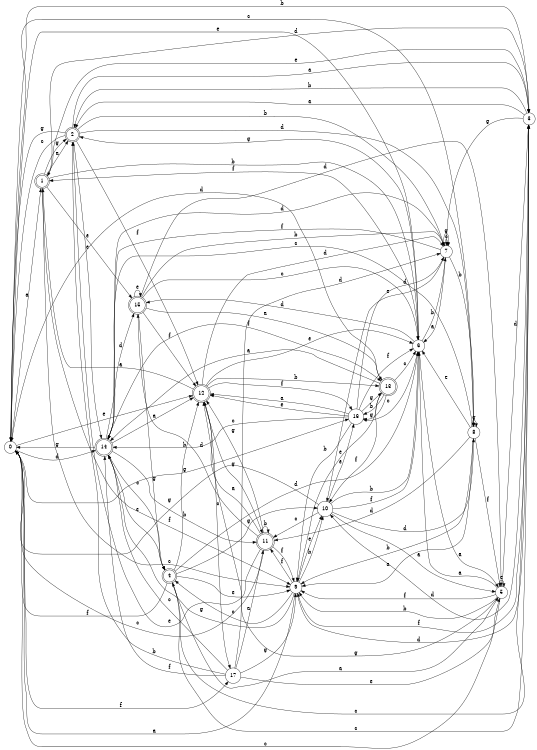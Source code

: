 digraph n15_1 {
__start0 [label="" shape="none"];

rankdir=LR;
size="8,5";

s0 [style="filled", color="black", fillcolor="white" shape="circle", label="0"];
s1 [style="rounded,filled", color="black", fillcolor="white" shape="doublecircle", label="1"];
s2 [style="rounded,filled", color="black", fillcolor="white" shape="doublecircle", label="2"];
s3 [style="filled", color="black", fillcolor="white" shape="circle", label="3"];
s4 [style="rounded,filled", color="black", fillcolor="white" shape="doublecircle", label="4"];
s5 [style="filled", color="black", fillcolor="white" shape="circle", label="5"];
s6 [style="filled", color="black", fillcolor="white" shape="circle", label="6"];
s7 [style="filled", color="black", fillcolor="white" shape="circle", label="7"];
s8 [style="filled", color="black", fillcolor="white" shape="circle", label="8"];
s9 [style="filled", color="black", fillcolor="white" shape="circle", label="9"];
s10 [style="filled", color="black", fillcolor="white" shape="circle", label="10"];
s11 [style="rounded,filled", color="black", fillcolor="white" shape="doublecircle", label="11"];
s12 [style="rounded,filled", color="black", fillcolor="white" shape="doublecircle", label="12"];
s13 [style="rounded,filled", color="black", fillcolor="white" shape="doublecircle", label="13"];
s14 [style="rounded,filled", color="black", fillcolor="white" shape="doublecircle", label="14"];
s15 [style="rounded,filled", color="black", fillcolor="white" shape="doublecircle", label="15"];
s16 [style="filled", color="black", fillcolor="white" shape="circle", label="16"];
s17 [style="filled", color="black", fillcolor="white" shape="circle", label="17"];
s0 -> s1 [label="a"];
s0 -> s3 [label="b"];
s0 -> s8 [label="c"];
s0 -> s14 [label="d"];
s0 -> s12 [label="e"];
s0 -> s17 [label="f"];
s0 -> s16 [label="g"];
s1 -> s2 [label="a"];
s1 -> s6 [label="b"];
s1 -> s9 [label="c"];
s1 -> s3 [label="d"];
s1 -> s15 [label="e"];
s1 -> s9 [label="f"];
s1 -> s2 [label="g"];
s2 -> s3 [label="a"];
s2 -> s7 [label="b"];
s2 -> s0 [label="c"];
s2 -> s8 [label="d"];
s2 -> s14 [label="e"];
s2 -> s12 [label="f"];
s2 -> s0 [label="g"];
s3 -> s2 [label="a"];
s3 -> s2 [label="b"];
s3 -> s4 [label="c"];
s3 -> s10 [label="d"];
s3 -> s1 [label="e"];
s3 -> s9 [label="f"];
s3 -> s7 [label="g"];
s4 -> s5 [label="a"];
s4 -> s12 [label="b"];
s4 -> s3 [label="c"];
s4 -> s6 [label="d"];
s4 -> s9 [label="e"];
s4 -> s0 [label="f"];
s4 -> s10 [label="g"];
s5 -> s6 [label="a"];
s5 -> s9 [label="b"];
s5 -> s0 [label="c"];
s5 -> s3 [label="d"];
s5 -> s5 [label="e"];
s5 -> s9 [label="f"];
s5 -> s12 [label="g"];
s6 -> s5 [label="a"];
s6 -> s7 [label="b"];
s6 -> s16 [label="c"];
s6 -> s15 [label="d"];
s6 -> s0 [label="e"];
s6 -> s1 [label="f"];
s6 -> s2 [label="g"];
s7 -> s6 [label="a"];
s7 -> s8 [label="b"];
s7 -> s7 [label="c"];
s7 -> s14 [label="d"];
s7 -> s10 [label="e"];
s7 -> s14 [label="f"];
s7 -> s7 [label="g"];
s8 -> s9 [label="a"];
s8 -> s9 [label="b"];
s8 -> s14 [label="c"];
s8 -> s11 [label="d"];
s8 -> s6 [label="e"];
s8 -> s5 [label="f"];
s8 -> s8 [label="g"];
s9 -> s0 [label="a"];
s9 -> s10 [label="b"];
s9 -> s4 [label="c"];
s9 -> s3 [label="d"];
s9 -> s10 [label="e"];
s9 -> s11 [label="f"];
s9 -> s14 [label="g"];
s10 -> s5 [label="a"];
s10 -> s6 [label="b"];
s10 -> s11 [label="c"];
s10 -> s8 [label="d"];
s10 -> s16 [label="e"];
s10 -> s6 [label="f"];
s10 -> s0 [label="g"];
s11 -> s12 [label="a"];
s11 -> s11 [label="b"];
s11 -> s0 [label="c"];
s11 -> s15 [label="d"];
s11 -> s2 [label="e"];
s11 -> s9 [label="f"];
s11 -> s12 [label="g"];
s12 -> s1 [label="a"];
s12 -> s13 [label="b"];
s12 -> s17 [label="c"];
s12 -> s7 [label="d"];
s12 -> s6 [label="e"];
s12 -> s16 [label="f"];
s12 -> s11 [label="g"];
s13 -> s14 [label="a"];
s13 -> s16 [label="b"];
s13 -> s6 [label="c"];
s13 -> s0 [label="d"];
s13 -> s9 [label="e"];
s13 -> s10 [label="f"];
s13 -> s16 [label="g"];
s14 -> s12 [label="a"];
s14 -> s11 [label="b"];
s14 -> s4 [label="c"];
s14 -> s15 [label="d"];
s14 -> s4 [label="e"];
s14 -> s13 [label="f"];
s14 -> s0 [label="g"];
s15 -> s13 [label="a"];
s15 -> s7 [label="b"];
s15 -> s6 [label="c"];
s15 -> s5 [label="d"];
s15 -> s15 [label="e"];
s15 -> s12 [label="f"];
s15 -> s4 [label="g"];
s16 -> s12 [label="a"];
s16 -> s9 [label="b"];
s16 -> s14 [label="c"];
s16 -> s7 [label="d"];
s16 -> s12 [label="e"];
s16 -> s6 [label="f"];
s16 -> s13 [label="g"];
s17 -> s11 [label="a"];
s17 -> s2 [label="b"];
s17 -> s14 [label="c"];
s17 -> s7 [label="d"];
s17 -> s5 [label="e"];
s17 -> s14 [label="f"];
s17 -> s9 [label="g"];

}